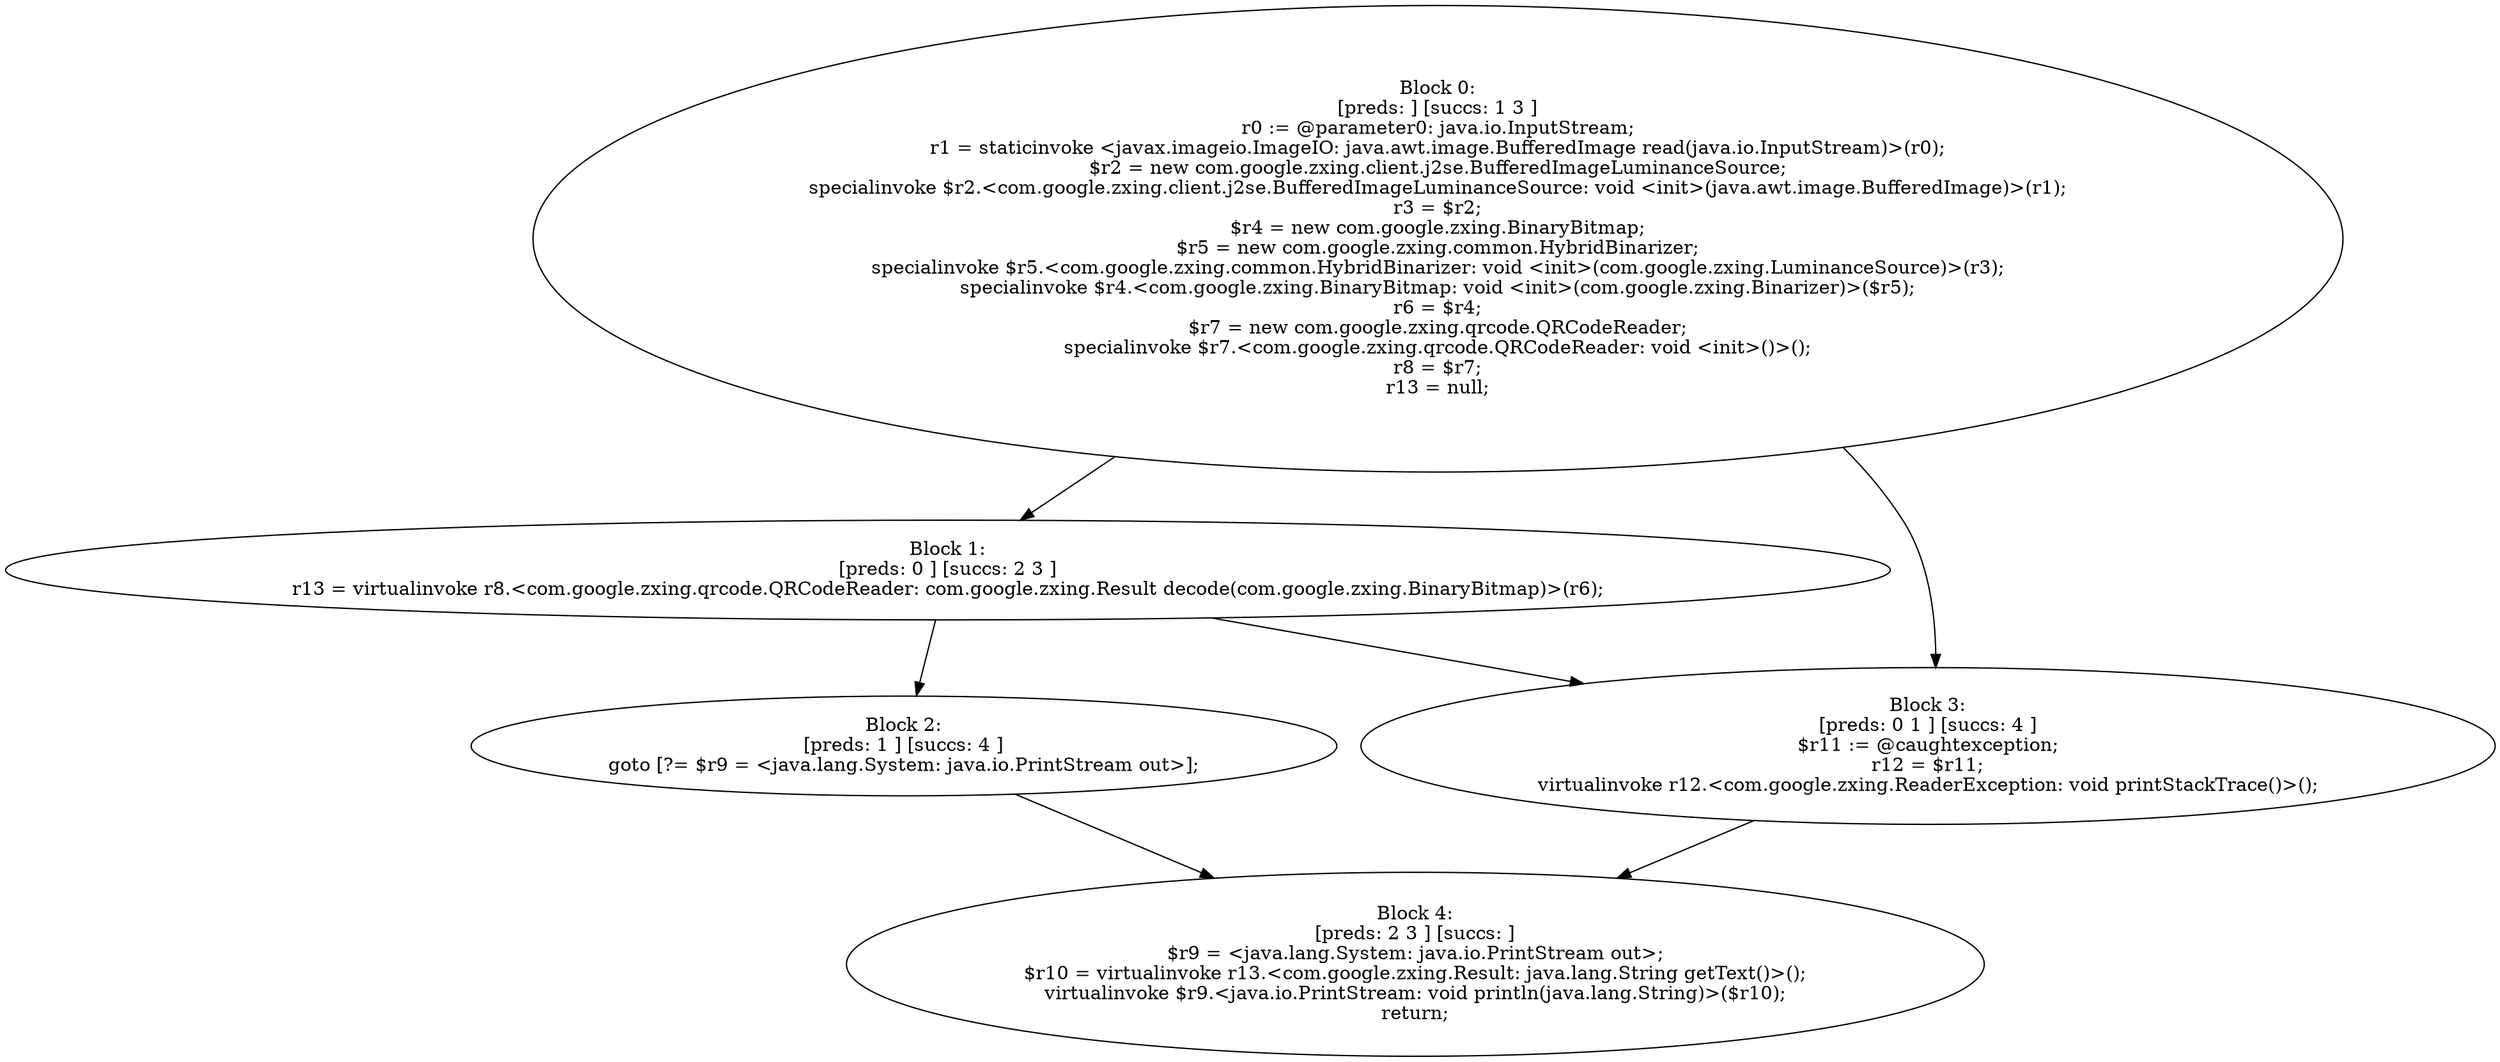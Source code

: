 digraph "unitGraph" {
    "Block 0:
[preds: ] [succs: 1 3 ]
r0 := @parameter0: java.io.InputStream;
r1 = staticinvoke <javax.imageio.ImageIO: java.awt.image.BufferedImage read(java.io.InputStream)>(r0);
$r2 = new com.google.zxing.client.j2se.BufferedImageLuminanceSource;
specialinvoke $r2.<com.google.zxing.client.j2se.BufferedImageLuminanceSource: void <init>(java.awt.image.BufferedImage)>(r1);
r3 = $r2;
$r4 = new com.google.zxing.BinaryBitmap;
$r5 = new com.google.zxing.common.HybridBinarizer;
specialinvoke $r5.<com.google.zxing.common.HybridBinarizer: void <init>(com.google.zxing.LuminanceSource)>(r3);
specialinvoke $r4.<com.google.zxing.BinaryBitmap: void <init>(com.google.zxing.Binarizer)>($r5);
r6 = $r4;
$r7 = new com.google.zxing.qrcode.QRCodeReader;
specialinvoke $r7.<com.google.zxing.qrcode.QRCodeReader: void <init>()>();
r8 = $r7;
r13 = null;
"
    "Block 1:
[preds: 0 ] [succs: 2 3 ]
r13 = virtualinvoke r8.<com.google.zxing.qrcode.QRCodeReader: com.google.zxing.Result decode(com.google.zxing.BinaryBitmap)>(r6);
"
    "Block 2:
[preds: 1 ] [succs: 4 ]
goto [?= $r9 = <java.lang.System: java.io.PrintStream out>];
"
    "Block 3:
[preds: 0 1 ] [succs: 4 ]
$r11 := @caughtexception;
r12 = $r11;
virtualinvoke r12.<com.google.zxing.ReaderException: void printStackTrace()>();
"
    "Block 4:
[preds: 2 3 ] [succs: ]
$r9 = <java.lang.System: java.io.PrintStream out>;
$r10 = virtualinvoke r13.<com.google.zxing.Result: java.lang.String getText()>();
virtualinvoke $r9.<java.io.PrintStream: void println(java.lang.String)>($r10);
return;
"
    "Block 0:
[preds: ] [succs: 1 3 ]
r0 := @parameter0: java.io.InputStream;
r1 = staticinvoke <javax.imageio.ImageIO: java.awt.image.BufferedImage read(java.io.InputStream)>(r0);
$r2 = new com.google.zxing.client.j2se.BufferedImageLuminanceSource;
specialinvoke $r2.<com.google.zxing.client.j2se.BufferedImageLuminanceSource: void <init>(java.awt.image.BufferedImage)>(r1);
r3 = $r2;
$r4 = new com.google.zxing.BinaryBitmap;
$r5 = new com.google.zxing.common.HybridBinarizer;
specialinvoke $r5.<com.google.zxing.common.HybridBinarizer: void <init>(com.google.zxing.LuminanceSource)>(r3);
specialinvoke $r4.<com.google.zxing.BinaryBitmap: void <init>(com.google.zxing.Binarizer)>($r5);
r6 = $r4;
$r7 = new com.google.zxing.qrcode.QRCodeReader;
specialinvoke $r7.<com.google.zxing.qrcode.QRCodeReader: void <init>()>();
r8 = $r7;
r13 = null;
"->"Block 1:
[preds: 0 ] [succs: 2 3 ]
r13 = virtualinvoke r8.<com.google.zxing.qrcode.QRCodeReader: com.google.zxing.Result decode(com.google.zxing.BinaryBitmap)>(r6);
";
    "Block 0:
[preds: ] [succs: 1 3 ]
r0 := @parameter0: java.io.InputStream;
r1 = staticinvoke <javax.imageio.ImageIO: java.awt.image.BufferedImage read(java.io.InputStream)>(r0);
$r2 = new com.google.zxing.client.j2se.BufferedImageLuminanceSource;
specialinvoke $r2.<com.google.zxing.client.j2se.BufferedImageLuminanceSource: void <init>(java.awt.image.BufferedImage)>(r1);
r3 = $r2;
$r4 = new com.google.zxing.BinaryBitmap;
$r5 = new com.google.zxing.common.HybridBinarizer;
specialinvoke $r5.<com.google.zxing.common.HybridBinarizer: void <init>(com.google.zxing.LuminanceSource)>(r3);
specialinvoke $r4.<com.google.zxing.BinaryBitmap: void <init>(com.google.zxing.Binarizer)>($r5);
r6 = $r4;
$r7 = new com.google.zxing.qrcode.QRCodeReader;
specialinvoke $r7.<com.google.zxing.qrcode.QRCodeReader: void <init>()>();
r8 = $r7;
r13 = null;
"->"Block 3:
[preds: 0 1 ] [succs: 4 ]
$r11 := @caughtexception;
r12 = $r11;
virtualinvoke r12.<com.google.zxing.ReaderException: void printStackTrace()>();
";
    "Block 1:
[preds: 0 ] [succs: 2 3 ]
r13 = virtualinvoke r8.<com.google.zxing.qrcode.QRCodeReader: com.google.zxing.Result decode(com.google.zxing.BinaryBitmap)>(r6);
"->"Block 2:
[preds: 1 ] [succs: 4 ]
goto [?= $r9 = <java.lang.System: java.io.PrintStream out>];
";
    "Block 1:
[preds: 0 ] [succs: 2 3 ]
r13 = virtualinvoke r8.<com.google.zxing.qrcode.QRCodeReader: com.google.zxing.Result decode(com.google.zxing.BinaryBitmap)>(r6);
"->"Block 3:
[preds: 0 1 ] [succs: 4 ]
$r11 := @caughtexception;
r12 = $r11;
virtualinvoke r12.<com.google.zxing.ReaderException: void printStackTrace()>();
";
    "Block 2:
[preds: 1 ] [succs: 4 ]
goto [?= $r9 = <java.lang.System: java.io.PrintStream out>];
"->"Block 4:
[preds: 2 3 ] [succs: ]
$r9 = <java.lang.System: java.io.PrintStream out>;
$r10 = virtualinvoke r13.<com.google.zxing.Result: java.lang.String getText()>();
virtualinvoke $r9.<java.io.PrintStream: void println(java.lang.String)>($r10);
return;
";
    "Block 3:
[preds: 0 1 ] [succs: 4 ]
$r11 := @caughtexception;
r12 = $r11;
virtualinvoke r12.<com.google.zxing.ReaderException: void printStackTrace()>();
"->"Block 4:
[preds: 2 3 ] [succs: ]
$r9 = <java.lang.System: java.io.PrintStream out>;
$r10 = virtualinvoke r13.<com.google.zxing.Result: java.lang.String getText()>();
virtualinvoke $r9.<java.io.PrintStream: void println(java.lang.String)>($r10);
return;
";
}
